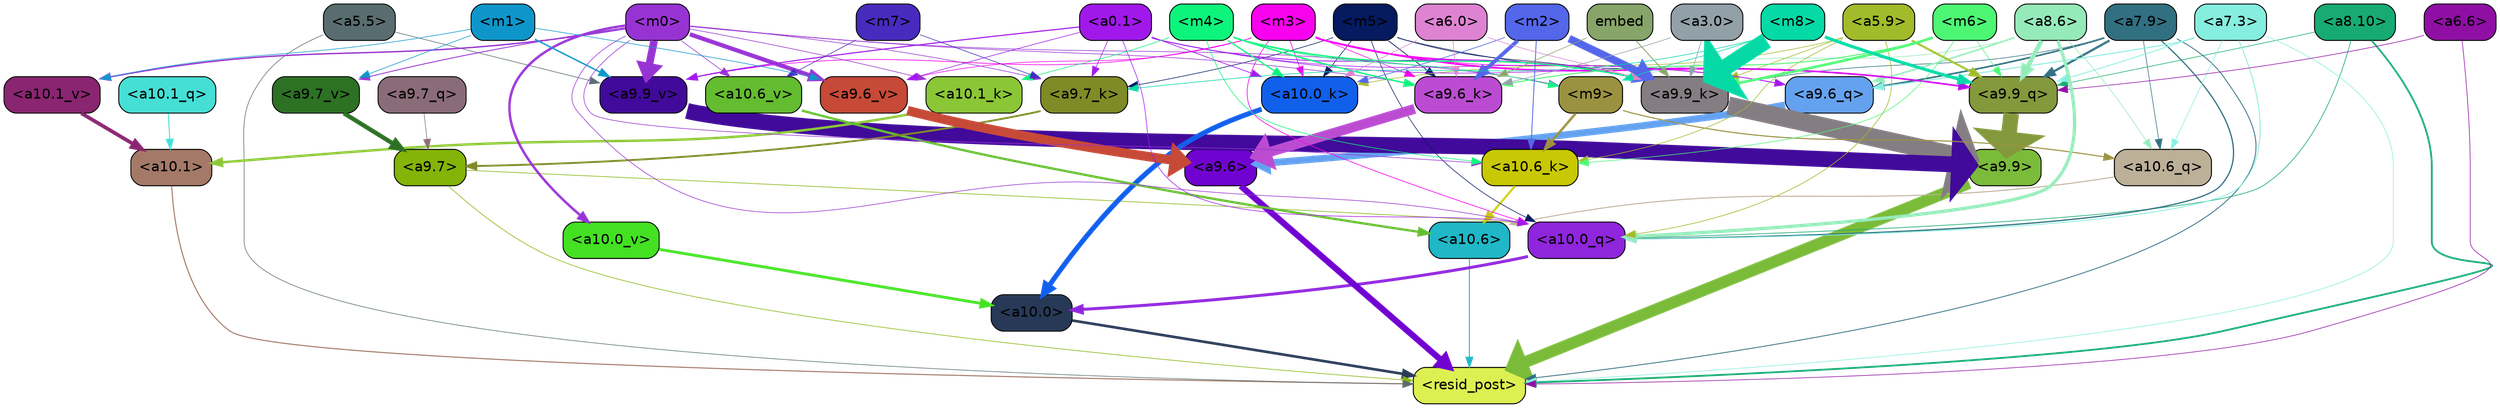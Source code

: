 strict digraph "" {
	graph [bgcolor=transparent,
		layout=dot,
		overlap=false,
		splines=true
	];
	"<a10.6>"	[color=black,
		fillcolor="#20b7c6",
		fontname=Helvetica,
		shape=box,
		style="filled, rounded"];
	"<resid_post>"	[color=black,
		fillcolor="#def051",
		fontname=Helvetica,
		shape=box,
		style="filled, rounded"];
	"<a10.6>" -> "<resid_post>"	[color="#20b7c6",
		penwidth=0.9498605728149414];
	"<a10.1>"	[color=black,
		fillcolor="#a47967",
		fontname=Helvetica,
		shape=box,
		style="filled, rounded"];
	"<a10.1>" -> "<resid_post>"	[color="#a47967",
		penwidth=1.0084514617919922];
	"<a10.0>"	[color=black,
		fillcolor="#273957",
		fontname=Helvetica,
		shape=box,
		style="filled, rounded"];
	"<a10.0>" -> "<resid_post>"	[color="#273957",
		penwidth=2.5814952850341797];
	"<a9.9>"	[color=black,
		fillcolor="#7bbb3a",
		fontname=Helvetica,
		shape=box,
		style="filled, rounded"];
	"<a9.9>" -> "<resid_post>"	[color="#7bbb3a",
		penwidth=11.610888481140137];
	"<a9.7>"	[color=black,
		fillcolor="#84b407",
		fontname=Helvetica,
		shape=box,
		style="filled, rounded"];
	"<a9.7>" -> "<resid_post>"	[color="#84b407",
		penwidth=0.6];
	"<a10.0_q>"	[color=black,
		fillcolor="#8f25dc",
		fontname=Helvetica,
		shape=box,
		style="filled, rounded"];
	"<a9.7>" -> "<a10.0_q>"	[color="#84b407",
		penwidth=0.6];
	"<a9.6>"	[color=black,
		fillcolor="#7103d0",
		fontname=Helvetica,
		shape=box,
		style="filled, rounded"];
	"<a9.6>" -> "<resid_post>"	[color="#7103d0",
		penwidth=6.121421813964844];
	"<a8.10>"	[color=black,
		fillcolor="#17ab73",
		fontname=Helvetica,
		shape=box,
		style="filled, rounded"];
	"<a8.10>" -> "<resid_post>"	[color="#17ab73",
		penwidth=1.7841739654541016];
	"<a8.10>" -> "<a10.0_q>"	[color="#17ab73",
		penwidth=0.6612663269042969];
	"<a9.9_q>"	[color=black,
		fillcolor="#84993c",
		fontname=Helvetica,
		shape=box,
		style="filled, rounded"];
	"<a8.10>" -> "<a9.9_q>"	[color="#17ab73",
		penwidth=0.6];
	"<a7.9>"	[color=black,
		fillcolor="#317081",
		fontname=Helvetica,
		shape=box,
		style="filled, rounded"];
	"<a7.9>" -> "<resid_post>"	[color="#317081",
		penwidth=0.8109169006347656];
	"<a10.6_q>"	[color=black,
		fillcolor="#bdb099",
		fontname=Helvetica,
		shape=box,
		style="filled, rounded"];
	"<a7.9>" -> "<a10.6_q>"	[color="#317081",
		penwidth=0.6];
	"<a7.9>" -> "<a10.0_q>"	[color="#317081",
		penwidth=1.19378662109375];
	"<a7.9>" -> "<a9.9_q>"	[color="#317081",
		penwidth=2.1764984130859375];
	"<a9.6_q>"	[color=black,
		fillcolor="#64a2f0",
		fontname=Helvetica,
		shape=box,
		style="filled, rounded"];
	"<a7.9>" -> "<a9.6_q>"	[color="#317081",
		penwidth=1.6184196472167969];
	"<a9.9_k>"	[color=black,
		fillcolor="#847e82",
		fontname=Helvetica,
		shape=box,
		style="filled, rounded"];
	"<a7.9>" -> "<a9.9_k>"	[color="#317081",
		penwidth=0.6];
	"<a7.3>"	[color=black,
		fillcolor="#86eede",
		fontname=Helvetica,
		shape=box,
		style="filled, rounded"];
	"<a7.3>" -> "<resid_post>"	[color="#86eede",
		penwidth=0.6];
	"<a7.3>" -> "<a10.6_q>"	[color="#86eede",
		penwidth=0.6];
	"<a7.3>" -> "<a10.0_q>"	[color="#86eede",
		penwidth=0.8208656311035156];
	"<a7.3>" -> "<a9.9_q>"	[color="#86eede",
		penwidth=0.8119163513183594];
	"<a7.3>" -> "<a9.6_q>"	[color="#86eede",
		penwidth=0.9649925231933594];
	"<a6.6>"	[color=black,
		fillcolor="#8f0fa4",
		fontname=Helvetica,
		shape=box,
		style="filled, rounded"];
	"<a6.6>" -> "<resid_post>"	[color="#8f0fa4",
		penwidth=0.6];
	"<a6.6>" -> "<a9.9_q>"	[color="#8f0fa4",
		penwidth=0.6];
	"<a5.5>"	[color=black,
		fillcolor="#596d70",
		fontname=Helvetica,
		shape=box,
		style="filled, rounded"];
	"<a5.5>" -> "<resid_post>"	[color="#596d70",
		penwidth=0.6];
	"<a9.9_v>"	[color=black,
		fillcolor="#410a9a",
		fontname=Helvetica,
		shape=box,
		style="filled, rounded"];
	"<a5.5>" -> "<a9.9_v>"	[color="#596d70",
		penwidth=0.6];
	"<a10.6_q>" -> "<a10.6>"	[color="#bdb099",
		penwidth=0.9244728088378906];
	"<a10.1_q>"	[color=black,
		fillcolor="#45dfd5",
		fontname=Helvetica,
		shape=box,
		style="filled, rounded"];
	"<a10.1_q>" -> "<a10.1>"	[color="#45dfd5",
		penwidth=0.9268798828125];
	"<a10.0_q>" -> "<a10.0>"	[color="#8f25dc",
		penwidth=2.905670166015625];
	"<a10.6_k>"	[color=black,
		fillcolor="#c8c804",
		fontname=Helvetica,
		shape=box,
		style="filled, rounded"];
	"<a10.6_k>" -> "<a10.6>"	[color="#c8c804",
		penwidth=2.0319366455078125];
	"<a10.1_k>"	[color=black,
		fillcolor="#8bc636",
		fontname=Helvetica,
		shape=box,
		style="filled, rounded"];
	"<a10.1_k>" -> "<a10.1>"	[color="#8bc636",
		penwidth=2.4037628173828125];
	"<a10.0_k>"	[color=black,
		fillcolor="#1160ec",
		fontname=Helvetica,
		shape=box,
		style="filled, rounded"];
	"<a10.0_k>" -> "<a10.0>"	[color="#1160ec",
		penwidth=4.9319305419921875];
	"<a10.6_v>"	[color=black,
		fillcolor="#64bc30",
		fontname=Helvetica,
		shape=box,
		style="filled, rounded"];
	"<a10.6_v>" -> "<a10.6>"	[color="#64bc30",
		penwidth=2.290935516357422];
	"<a10.1_v>"	[color=black,
		fillcolor="#8a2571",
		fontname=Helvetica,
		shape=box,
		style="filled, rounded"];
	"<a10.1_v>" -> "<a10.1>"	[color="#8a2571",
		penwidth=3.6398468017578125];
	"<a10.0_v>"	[color=black,
		fillcolor="#43e122",
		fontname=Helvetica,
		shape=box,
		style="filled, rounded"];
	"<a10.0_v>" -> "<a10.0>"	[color="#43e122",
		penwidth=2.7666168212890625];
	"<m9>"	[color=black,
		fillcolor="#9b9241",
		fontname=Helvetica,
		shape=box,
		style="filled, rounded"];
	"<m9>" -> "<a10.6_q>"	[color="#9b9241",
		penwidth=1.0384025573730469];
	"<m9>" -> "<a10.6_k>"	[color="#9b9241",
		penwidth=2.371124267578125];
	"<a8.6>"	[color=black,
		fillcolor="#95eab9",
		fontname=Helvetica,
		shape=box,
		style="filled, rounded"];
	"<a8.6>" -> "<a10.6_q>"	[color="#95eab9",
		penwidth=0.6];
	"<a8.6>" -> "<a10.0_q>"	[color="#95eab9",
		penwidth=3.1841888427734375];
	"<a8.6>" -> "<m9>"	[color="#95eab9",
		penwidth=0.6];
	"<a8.6>" -> "<a9.9_q>"	[color="#95eab9",
		penwidth=4.482503890991211];
	"<a8.6>" -> "<a9.6_q>"	[color="#95eab9",
		penwidth=1.515838623046875];
	"<m5>"	[color=black,
		fillcolor="#051a5f",
		fontname=Helvetica,
		shape=box,
		style="filled, rounded"];
	"<m5>" -> "<a10.0_q>"	[color="#051a5f",
		penwidth=0.6];
	"<m5>" -> "<a10.0_k>"	[color="#051a5f",
		penwidth=0.6];
	"<m5>" -> "<a9.9_q>"	[color="#051a5f",
		penwidth=0.6];
	"<m5>" -> "<a9.9_k>"	[color="#051a5f",
		penwidth=0.6];
	"<a9.7_k>"	[color=black,
		fillcolor="#7f8b26",
		fontname=Helvetica,
		shape=box,
		style="filled, rounded"];
	"<m5>" -> "<a9.7_k>"	[color="#051a5f",
		penwidth=0.6];
	"<a9.6_k>"	[color=black,
		fillcolor="#bb4cd2",
		fontname=Helvetica,
		shape=box,
		style="filled, rounded"];
	"<m5>" -> "<a9.6_k>"	[color="#051a5f",
		penwidth=0.7197036743164062];
	"<a5.9>"	[color=black,
		fillcolor="#a1bb2b",
		fontname=Helvetica,
		shape=box,
		style="filled, rounded"];
	"<a5.9>" -> "<a10.0_q>"	[color="#a1bb2b",
		penwidth=0.6463394165039062];
	"<a5.9>" -> "<a10.6_k>"	[color="#a1bb2b",
		penwidth=0.6];
	"<a5.9>" -> "<a10.0_k>"	[color="#a1bb2b",
		penwidth=0.6];
	"<a5.9>" -> "<a9.9_q>"	[color="#a1bb2b",
		penwidth=2.019031524658203];
	"<a5.9>" -> "<a9.9_k>"	[color="#a1bb2b",
		penwidth=0.6];
	"<m3>"	[color=black,
		fillcolor="#f801ee",
		fontname=Helvetica,
		shape=box,
		style="filled, rounded"];
	"<m3>" -> "<a10.0_q>"	[color="#f801ee",
		penwidth=0.6597442626953125];
	"<m3>" -> "<a10.0_k>"	[color="#f801ee",
		penwidth=0.6506614685058594];
	"<m3>" -> "<a9.9_q>"	[color="#f801ee",
		penwidth=1.6276321411132812];
	"<m3>" -> "<a9.6_q>"	[color="#f801ee",
		penwidth=0.6724472045898438];
	"<m3>" -> "<a9.9_k>"	[color="#f801ee",
		penwidth=1.4574642181396484];
	"<m3>" -> "<a9.6_k>"	[color="#f801ee",
		penwidth=0.6];
	"<m3>" -> "<a9.9_v>"	[color="#f801ee",
		penwidth=0.6589469909667969];
	"<a9.6_v>"	[color=black,
		fillcolor="#c74937",
		fontname=Helvetica,
		shape=box,
		style="filled, rounded"];
	"<m3>" -> "<a9.6_v>"	[color="#f801ee",
		penwidth=0.6];
	"<m0>"	[color=black,
		fillcolor="#9833d3",
		fontname=Helvetica,
		shape=box,
		style="filled, rounded"];
	"<m0>" -> "<a10.0_q>"	[color="#9833d3",
		penwidth=0.6];
	"<m0>" -> "<a10.6_k>"	[color="#9833d3",
		penwidth=0.6];
	"<m0>" -> "<a10.1_k>"	[color="#9833d3",
		penwidth=0.6];
	"<m0>" -> "<a10.6_v>"	[color="#9833d3",
		penwidth=0.6];
	"<m0>" -> "<a10.1_v>"	[color="#9833d3",
		penwidth=1.3360328674316406];
	"<m0>" -> "<a10.0_v>"	[color="#9833d3",
		penwidth=2.4083595275878906];
	"<m0>" -> "<m9>"	[color="#9833d3",
		penwidth=0.6];
	"<m0>" -> "<a9.7_k>"	[color="#9833d3",
		penwidth=0.6];
	"<m0>" -> "<a9.6_k>"	[color="#9833d3",
		penwidth=0.6];
	"<m0>" -> "<a9.9_v>"	[color="#9833d3",
		penwidth=7.537467956542969];
	"<a9.7_v>"	[color=black,
		fillcolor="#2d7124",
		fontname=Helvetica,
		shape=box,
		style="filled, rounded"];
	"<m0>" -> "<a9.7_v>"	[color="#9833d3",
		penwidth=0.8575286865234375];
	"<m0>" -> "<a9.6_v>"	[color="#9833d3",
		penwidth=4.1688385009765625];
	"<a0.1>"	[color=black,
		fillcolor="#a118eb",
		fontname=Helvetica,
		shape=box,
		style="filled, rounded"];
	"<a0.1>" -> "<a10.0_q>"	[color="#a118eb",
		penwidth=0.6];
	"<a0.1>" -> "<a10.0_k>"	[color="#a118eb",
		penwidth=0.6768684387207031];
	"<a0.1>" -> "<a9.9_q>"	[color="#a118eb",
		penwidth=0.6];
	"<a0.1>" -> "<a9.6_q>"	[color="#a118eb",
		penwidth=0.6];
	"<a0.1>" -> "<a9.9_k>"	[color="#a118eb",
		penwidth=0.81341552734375];
	"<a0.1>" -> "<a9.7_k>"	[color="#a118eb",
		penwidth=0.6];
	"<a0.1>" -> "<a9.9_v>"	[color="#a118eb",
		penwidth=1.062591552734375];
	"<a0.1>" -> "<a9.6_v>"	[color="#a118eb",
		penwidth=0.6];
	"<m6>"	[color=black,
		fillcolor="#4df774",
		fontname=Helvetica,
		shape=box,
		style="filled, rounded"];
	"<m6>" -> "<a10.6_k>"	[color="#4df774",
		penwidth=0.6];
	"<m6>" -> "<a9.9_q>"	[color="#4df774",
		penwidth=0.6];
	"<m6>" -> "<a9.9_k>"	[color="#4df774",
		penwidth=2.533975601196289];
	"<m6>" -> "<a9.6_k>"	[color="#4df774",
		penwidth=0.9471282958984375];
	"<m4>"	[color=black,
		fillcolor="#0df47c",
		fontname=Helvetica,
		shape=box,
		style="filled, rounded"];
	"<m4>" -> "<a10.6_k>"	[color="#0df47c",
		penwidth=0.6];
	"<m4>" -> "<a10.1_k>"	[color="#0df47c",
		penwidth=0.6];
	"<m4>" -> "<a10.0_k>"	[color="#0df47c",
		penwidth=1.230804443359375];
	"<m4>" -> "<m9>"	[color="#0df47c",
		penwidth=0.6];
	"<m4>" -> "<a9.9_k>"	[color="#0df47c",
		penwidth=1.3186264038085938];
	"<m4>" -> "<a9.6_k>"	[color="#0df47c",
		penwidth=1.3722038269042969];
	"<m2>"	[color=black,
		fillcolor="#5466e9",
		fontname=Helvetica,
		shape=box,
		style="filled, rounded"];
	"<m2>" -> "<a10.6_k>"	[color="#5466e9",
		penwidth=0.8380241394042969];
	"<m2>" -> "<a10.0_k>"	[color="#5466e9",
		penwidth=0.6622200012207031];
	"<m2>" -> "<a9.9_k>"	[color="#5466e9",
		penwidth=7.476325988769531];
	"<m2>" -> "<a9.6_k>"	[color="#5466e9",
		penwidth=3.761505126953125];
	"<a6.0>"	[color=black,
		fillcolor="#de83d2",
		fontname=Helvetica,
		shape=box,
		style="filled, rounded"];
	"<a6.0>" -> "<a10.0_k>"	[color="#de83d2",
		penwidth=0.6];
	"<a6.0>" -> "<a9.9_k>"	[color="#de83d2",
		penwidth=0.6];
	"<a6.0>" -> "<a9.6_k>"	[color="#de83d2",
		penwidth=0.6];
	"<m7>"	[color=black,
		fillcolor="#472bbf",
		fontname=Helvetica,
		shape=box,
		style="filled, rounded"];
	"<m7>" -> "<a10.6_v>"	[color="#472bbf",
		penwidth=0.6];
	"<m7>" -> "<a9.7_k>"	[color="#472bbf",
		penwidth=0.6];
	"<m1>"	[color=black,
		fillcolor="#0e96ca",
		fontname=Helvetica,
		shape=box,
		style="filled, rounded"];
	"<m1>" -> "<a10.1_v>"	[color="#0e96ca",
		penwidth=0.6];
	"<m1>" -> "<a9.9_v>"	[color="#0e96ca",
		penwidth=1.4082679748535156];
	"<m1>" -> "<a9.7_v>"	[color="#0e96ca",
		penwidth=0.6];
	"<m1>" -> "<a9.6_v>"	[color="#0e96ca",
		penwidth=0.6];
	"<m8>"	[color=black,
		fillcolor="#05d9a6",
		fontname=Helvetica,
		shape=box,
		style="filled, rounded"];
	"<m8>" -> "<m9>"	[color="#05d9a6",
		penwidth=0.6];
	"<m8>" -> "<a9.9_q>"	[color="#05d9a6",
		penwidth=3.073810577392578];
	"<m8>" -> "<a9.9_k>"	[color="#05d9a6",
		penwidth=16.255420684814453];
	"<m8>" -> "<a9.7_k>"	[color="#05d9a6",
		penwidth=0.6];
	"<a9.9_q>" -> "<a9.9>"	[color="#84993c",
		penwidth=15.310546875];
	"<a9.7_q>"	[color=black,
		fillcolor="#8a6c78",
		fontname=Helvetica,
		shape=box,
		style="filled, rounded"];
	"<a9.7_q>" -> "<a9.7>"	[color="#8a6c78",
		penwidth=0.6];
	"<a9.6_q>" -> "<a9.6>"	[color="#64a2f0",
		penwidth=6.823722839355469];
	"<a9.9_k>" -> "<a9.9>"	[color="#847e82",
		penwidth=17.953022003173828];
	"<a9.7_k>" -> "<a9.7>"	[color="#7f8b26",
		penwidth=1.85101318359375];
	"<a9.6_k>" -> "<a9.6>"	[color="#bb4cd2",
		penwidth=9.787818908691406];
	"<a9.9_v>" -> "<a9.9>"	[color="#410a9a",
		penwidth=15.728643417358398];
	"<a9.7_v>" -> "<a9.7>"	[color="#2d7124",
		penwidth=4.305488586425781];
	"<a9.6_v>" -> "<a9.6>"	[color="#c74937",
		penwidth=9.212547302246094];
	"<a3.0>"	[color=black,
		fillcolor="#92a0a7",
		fontname=Helvetica,
		shape=box,
		style="filled, rounded"];
	"<a3.0>" -> "<a9.9_k>"	[color="#92a0a7",
		penwidth=0.6];
	"<a3.0>" -> "<a9.6_k>"	[color="#92a0a7",
		penwidth=0.6];
	embed	[color=black,
		fillcolor="#87a569",
		fontname=Helvetica,
		shape=box,
		style="filled, rounded"];
	embed -> "<a9.9_k>"	[color="#87a569",
		penwidth=0.8602714538574219];
	embed -> "<a9.6_k>"	[color="#87a569",
		penwidth=0.6];
}
